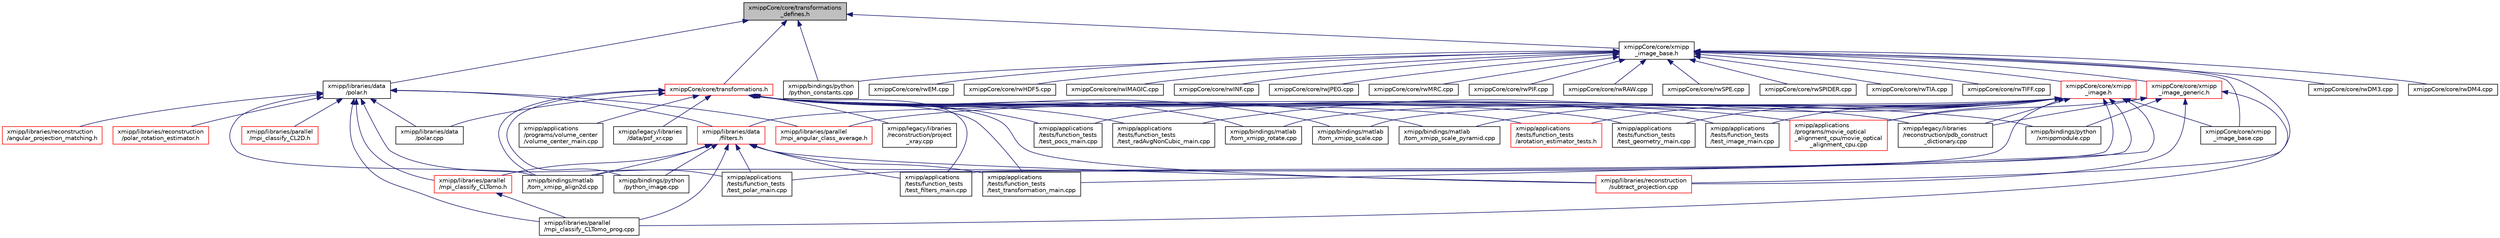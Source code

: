 digraph "xmippCore/core/transformations_defines.h"
{
  edge [fontname="Helvetica",fontsize="10",labelfontname="Helvetica",labelfontsize="10"];
  node [fontname="Helvetica",fontsize="10",shape=record];
  Node1 [label="xmippCore/core/transformations\l_defines.h",height=0.2,width=0.4,color="black", fillcolor="grey75", style="filled", fontcolor="black"];
  Node1 -> Node2 [dir="back",color="midnightblue",fontsize="10",style="solid",fontname="Helvetica"];
  Node2 [label="xmipp/bindings/python\l/python_constants.cpp",height=0.2,width=0.4,color="black", fillcolor="white", style="filled",URL="$python__constants_8cpp.html"];
  Node1 -> Node3 [dir="back",color="midnightblue",fontsize="10",style="solid",fontname="Helvetica"];
  Node3 [label="xmipp/libraries/data\l/polar.h",height=0.2,width=0.4,color="black", fillcolor="white", style="filled",URL="$polar_8h.html"];
  Node3 -> Node4 [dir="back",color="midnightblue",fontsize="10",style="solid",fontname="Helvetica"];
  Node4 [label="xmipp/applications\l/tests/function_tests\l/test_polar_main.cpp",height=0.2,width=0.4,color="black", fillcolor="white", style="filled",URL="$test__polar__main_8cpp.html"];
  Node3 -> Node5 [dir="back",color="midnightblue",fontsize="10",style="solid",fontname="Helvetica"];
  Node5 [label="xmipp/bindings/matlab\l/tom_xmipp_align2d.cpp",height=0.2,width=0.4,color="black", fillcolor="white", style="filled",URL="$tom__xmipp__align2d_8cpp.html"];
  Node3 -> Node6 [dir="back",color="midnightblue",fontsize="10",style="solid",fontname="Helvetica"];
  Node6 [label="xmipp/libraries/data\l/filters.h",height=0.2,width=0.4,color="red", fillcolor="white", style="filled",URL="$filters_8h.html"];
  Node6 -> Node8 [dir="back",color="midnightblue",fontsize="10",style="solid",fontname="Helvetica"];
  Node8 [label="xmipp/applications\l/tests/function_tests\l/test_filters_main.cpp",height=0.2,width=0.4,color="black", fillcolor="white", style="filled",URL="$test__filters__main_8cpp.html"];
  Node6 -> Node4 [dir="back",color="midnightblue",fontsize="10",style="solid",fontname="Helvetica"];
  Node6 -> Node9 [dir="back",color="midnightblue",fontsize="10",style="solid",fontname="Helvetica"];
  Node9 [label="xmipp/applications\l/tests/function_tests\l/test_transformation_main.cpp",height=0.2,width=0.4,color="black", fillcolor="white", style="filled",URL="$test__transformation__main_8cpp.html"];
  Node6 -> Node5 [dir="back",color="midnightblue",fontsize="10",style="solid",fontname="Helvetica"];
  Node6 -> Node10 [dir="back",color="midnightblue",fontsize="10",style="solid",fontname="Helvetica"];
  Node10 [label="xmipp/bindings/python\l/python_image.cpp",height=0.2,width=0.4,color="black", fillcolor="white", style="filled",URL="$python__image_8cpp.html"];
  Node6 -> Node172 [dir="back",color="midnightblue",fontsize="10",style="solid",fontname="Helvetica"];
  Node172 [label="xmipp/libraries/parallel\l/mpi_classify_CLTomo.h",height=0.2,width=0.4,color="red", fillcolor="white", style="filled",URL="$mpi__classify__CLTomo_8h.html"];
  Node172 -> Node174 [dir="back",color="midnightblue",fontsize="10",style="solid",fontname="Helvetica"];
  Node174 [label="xmipp/libraries/parallel\l/mpi_classify_CLTomo_prog.cpp",height=0.2,width=0.4,color="black", fillcolor="white", style="filled",URL="$mpi__classify__CLTomo__prog_8cpp.html"];
  Node6 -> Node174 [dir="back",color="midnightblue",fontsize="10",style="solid",fontname="Helvetica"];
  Node6 -> Node124 [dir="back",color="midnightblue",fontsize="10",style="solid",fontname="Helvetica"];
  Node124 [label="xmipp/libraries/reconstruction\l/subtract_projection.cpp",height=0.2,width=0.4,color="red", fillcolor="white", style="filled",URL="$subtract__projection_8cpp.html"];
  Node3 -> Node253 [dir="back",color="midnightblue",fontsize="10",style="solid",fontname="Helvetica"];
  Node253 [label="xmipp/libraries/data\l/polar.cpp",height=0.2,width=0.4,color="black", fillcolor="white", style="filled",URL="$polar_8cpp.html"];
  Node3 -> Node254 [dir="back",color="midnightblue",fontsize="10",style="solid",fontname="Helvetica"];
  Node254 [label="xmipp/libraries/parallel\l/mpi_angular_class_average.h",height=0.2,width=0.4,color="red", fillcolor="white", style="filled",URL="$mpi__angular__class__average_8h.html"];
  Node3 -> Node257 [dir="back",color="midnightblue",fontsize="10",style="solid",fontname="Helvetica"];
  Node257 [label="xmipp/libraries/parallel\l/mpi_classify_CL2D.h",height=0.2,width=0.4,color="red", fillcolor="white", style="filled",URL="$mpi__classify__CL2D_8h.html"];
  Node3 -> Node172 [dir="back",color="midnightblue",fontsize="10",style="solid",fontname="Helvetica"];
  Node3 -> Node174 [dir="back",color="midnightblue",fontsize="10",style="solid",fontname="Helvetica"];
  Node3 -> Node259 [dir="back",color="midnightblue",fontsize="10",style="solid",fontname="Helvetica"];
  Node259 [label="xmipp/libraries/reconstruction\l/angular_projection_matching.h",height=0.2,width=0.4,color="red", fillcolor="white", style="filled",URL="$angular__projection__matching_8h.html"];
  Node3 -> Node264 [dir="back",color="midnightblue",fontsize="10",style="solid",fontname="Helvetica"];
  Node264 [label="xmipp/libraries/reconstruction\l/polar_rotation_estimator.h",height=0.2,width=0.4,color="red", fillcolor="white", style="filled",URL="$polar__rotation__estimator_8h.html"];
  Node1 -> Node267 [dir="back",color="midnightblue",fontsize="10",style="solid",fontname="Helvetica"];
  Node267 [label="xmippCore/core/xmipp\l_image_base.h",height=0.2,width=0.4,color="black", fillcolor="white", style="filled",URL="$xmipp__image__base_8h.html"];
  Node267 -> Node2 [dir="back",color="midnightblue",fontsize="10",style="solid",fontname="Helvetica"];
  Node267 -> Node124 [dir="back",color="midnightblue",fontsize="10",style="solid",fontname="Helvetica"];
  Node267 -> Node268 [dir="back",color="midnightblue",fontsize="10",style="solid",fontname="Helvetica"];
  Node268 [label="xmippCore/core/xmipp\l_image.h",height=0.2,width=0.4,color="red", fillcolor="white", style="filled",URL="$xmipp__image_8h.html"];
  Node268 -> Node271 [dir="back",color="midnightblue",fontsize="10",style="solid",fontname="Helvetica"];
  Node271 [label="xmipp/applications\l/programs/movie_optical\l_alignment_cpu/movie_optical\l_alignment_cpu.cpp",height=0.2,width=0.4,color="red", fillcolor="white", style="filled",URL="$movie__optical__alignment__cpu_8cpp.html"];
  Node268 -> Node276 [dir="back",color="midnightblue",fontsize="10",style="solid",fontname="Helvetica"];
  Node276 [label="xmipp/applications\l/tests/function_tests\l/arotation_estimator_tests.h",height=0.2,width=0.4,color="red", fillcolor="white", style="filled",URL="$arotation__estimator__tests_8h.html"];
  Node268 -> Node8 [dir="back",color="midnightblue",fontsize="10",style="solid",fontname="Helvetica"];
  Node268 -> Node281 [dir="back",color="midnightblue",fontsize="10",style="solid",fontname="Helvetica"];
  Node281 [label="xmipp/applications\l/tests/function_tests\l/test_geometry_main.cpp",height=0.2,width=0.4,color="black", fillcolor="white", style="filled",URL="$test__geometry__main_8cpp.html"];
  Node268 -> Node283 [dir="back",color="midnightblue",fontsize="10",style="solid",fontname="Helvetica"];
  Node283 [label="xmipp/applications\l/tests/function_tests\l/test_image_main.cpp",height=0.2,width=0.4,color="black", fillcolor="white", style="filled",URL="$test__image__main_8cpp.html"];
  Node268 -> Node139 [dir="back",color="midnightblue",fontsize="10",style="solid",fontname="Helvetica"];
  Node139 [label="xmipp/applications\l/tests/function_tests\l/test_pocs_main.cpp",height=0.2,width=0.4,color="black", fillcolor="white", style="filled",URL="$test__pocs__main_8cpp.html"];
  Node268 -> Node4 [dir="back",color="midnightblue",fontsize="10",style="solid",fontname="Helvetica"];
  Node268 -> Node285 [dir="back",color="midnightblue",fontsize="10",style="solid",fontname="Helvetica"];
  Node285 [label="xmipp/applications\l/tests/function_tests\l/test_radAvgNonCubic_main.cpp",height=0.2,width=0.4,color="black", fillcolor="white", style="filled",URL="$test__radAvgNonCubic__main_8cpp.html"];
  Node268 -> Node9 [dir="back",color="midnightblue",fontsize="10",style="solid",fontname="Helvetica"];
  Node268 -> Node5 [dir="back",color="midnightblue",fontsize="10",style="solid",fontname="Helvetica"];
  Node268 -> Node293 [dir="back",color="midnightblue",fontsize="10",style="solid",fontname="Helvetica"];
  Node293 [label="xmipp/bindings/matlab\l/tom_xmipp_rotate.cpp",height=0.2,width=0.4,color="black", fillcolor="white", style="filled",URL="$tom__xmipp__rotate_8cpp.html"];
  Node268 -> Node294 [dir="back",color="midnightblue",fontsize="10",style="solid",fontname="Helvetica"];
  Node294 [label="xmipp/bindings/matlab\l/tom_xmipp_scale.cpp",height=0.2,width=0.4,color="black", fillcolor="white", style="filled",URL="$tom__xmipp__scale_8cpp.html"];
  Node268 -> Node295 [dir="back",color="midnightblue",fontsize="10",style="solid",fontname="Helvetica"];
  Node295 [label="xmipp/bindings/matlab\l/tom_xmipp_scale_pyramid.cpp",height=0.2,width=0.4,color="black", fillcolor="white", style="filled",URL="$tom__xmipp__scale__pyramid_8cpp.html"];
  Node268 -> Node320 [dir="back",color="midnightblue",fontsize="10",style="solid",fontname="Helvetica"];
  Node320 [label="xmipp/legacy/libraries\l/reconstruction/pdb_construct\l_dictionary.cpp",height=0.2,width=0.4,color="black", fillcolor="white", style="filled",URL="$pdb__construct__dictionary_8cpp.html"];
  Node268 -> Node6 [dir="back",color="midnightblue",fontsize="10",style="solid",fontname="Helvetica"];
  Node268 -> Node254 [dir="back",color="midnightblue",fontsize="10",style="solid",fontname="Helvetica"];
  Node268 -> Node659 [dir="back",color="midnightblue",fontsize="10",style="solid",fontname="Helvetica"];
  Node659 [label="xmippCore/core/xmipp\l_image_base.cpp",height=0.2,width=0.4,color="black", fillcolor="white", style="filled",URL="$xmipp__image__base_8cpp.html"];
  Node267 -> Node664 [dir="back",color="midnightblue",fontsize="10",style="solid",fontname="Helvetica"];
  Node664 [label="xmippCore/core/xmipp\l_image_generic.h",height=0.2,width=0.4,color="red", fillcolor="white", style="filled",URL="$xmipp__image__generic_8h.html"];
  Node664 -> Node271 [dir="back",color="midnightblue",fontsize="10",style="solid",fontname="Helvetica"];
  Node664 -> Node41 [dir="back",color="midnightblue",fontsize="10",style="solid",fontname="Helvetica"];
  Node41 [label="xmipp/bindings/python\l/xmippmodule.cpp",height=0.2,width=0.4,color="black", fillcolor="white", style="filled",URL="$xmippmodule_8cpp.html"];
  Node664 -> Node320 [dir="back",color="midnightblue",fontsize="10",style="solid",fontname="Helvetica"];
  Node664 -> Node174 [dir="back",color="midnightblue",fontsize="10",style="solid",fontname="Helvetica"];
  Node664 -> Node124 [dir="back",color="midnightblue",fontsize="10",style="solid",fontname="Helvetica"];
  Node267 -> Node680 [dir="back",color="midnightblue",fontsize="10",style="solid",fontname="Helvetica"];
  Node680 [label="xmippCore/core/rwDM3.cpp",height=0.2,width=0.4,color="black", fillcolor="white", style="filled",URL="$rwDM3_8cpp.html"];
  Node267 -> Node681 [dir="back",color="midnightblue",fontsize="10",style="solid",fontname="Helvetica"];
  Node681 [label="xmippCore/core/rwDM4.cpp",height=0.2,width=0.4,color="black", fillcolor="white", style="filled",URL="$rwDM4_8cpp.html"];
  Node267 -> Node682 [dir="back",color="midnightblue",fontsize="10",style="solid",fontname="Helvetica"];
  Node682 [label="xmippCore/core/rwEM.cpp",height=0.2,width=0.4,color="black", fillcolor="white", style="filled",URL="$rwEM_8cpp.html"];
  Node267 -> Node683 [dir="back",color="midnightblue",fontsize="10",style="solid",fontname="Helvetica"];
  Node683 [label="xmippCore/core/rwHDF5.cpp",height=0.2,width=0.4,color="black", fillcolor="white", style="filled",URL="$rwHDF5_8cpp.html"];
  Node267 -> Node684 [dir="back",color="midnightblue",fontsize="10",style="solid",fontname="Helvetica"];
  Node684 [label="xmippCore/core/rwIMAGIC.cpp",height=0.2,width=0.4,color="black", fillcolor="white", style="filled",URL="$rwIMAGIC_8cpp.html"];
  Node267 -> Node685 [dir="back",color="midnightblue",fontsize="10",style="solid",fontname="Helvetica"];
  Node685 [label="xmippCore/core/rwINF.cpp",height=0.2,width=0.4,color="black", fillcolor="white", style="filled",URL="$rwINF_8cpp.html"];
  Node267 -> Node686 [dir="back",color="midnightblue",fontsize="10",style="solid",fontname="Helvetica"];
  Node686 [label="xmippCore/core/rwJPEG.cpp",height=0.2,width=0.4,color="black", fillcolor="white", style="filled",URL="$rwJPEG_8cpp.html"];
  Node267 -> Node687 [dir="back",color="midnightblue",fontsize="10",style="solid",fontname="Helvetica"];
  Node687 [label="xmippCore/core/rwMRC.cpp",height=0.2,width=0.4,color="black", fillcolor="white", style="filled",URL="$rwMRC_8cpp.html"];
  Node267 -> Node688 [dir="back",color="midnightblue",fontsize="10",style="solid",fontname="Helvetica"];
  Node688 [label="xmippCore/core/rwPIF.cpp",height=0.2,width=0.4,color="black", fillcolor="white", style="filled",URL="$rwPIF_8cpp.html"];
  Node267 -> Node689 [dir="back",color="midnightblue",fontsize="10",style="solid",fontname="Helvetica"];
  Node689 [label="xmippCore/core/rwRAW.cpp",height=0.2,width=0.4,color="black", fillcolor="white", style="filled",URL="$rwRAW_8cpp.html"];
  Node267 -> Node690 [dir="back",color="midnightblue",fontsize="10",style="solid",fontname="Helvetica"];
  Node690 [label="xmippCore/core/rwSPE.cpp",height=0.2,width=0.4,color="black", fillcolor="white", style="filled",URL="$rwSPE_8cpp.html"];
  Node267 -> Node691 [dir="back",color="midnightblue",fontsize="10",style="solid",fontname="Helvetica"];
  Node691 [label="xmippCore/core/rwSPIDER.cpp",height=0.2,width=0.4,color="black", fillcolor="white", style="filled",URL="$rwSPIDER_8cpp.html"];
  Node267 -> Node692 [dir="back",color="midnightblue",fontsize="10",style="solid",fontname="Helvetica"];
  Node692 [label="xmippCore/core/rwTIA.cpp",height=0.2,width=0.4,color="black", fillcolor="white", style="filled",URL="$rwTIA_8cpp.html"];
  Node267 -> Node693 [dir="back",color="midnightblue",fontsize="10",style="solid",fontname="Helvetica"];
  Node693 [label="xmippCore/core/rwTIFF.cpp",height=0.2,width=0.4,color="black", fillcolor="white", style="filled",URL="$rwTIFF_8cpp.html"];
  Node267 -> Node659 [dir="back",color="midnightblue",fontsize="10",style="solid",fontname="Helvetica"];
  Node1 -> Node694 [dir="back",color="midnightblue",fontsize="10",style="solid",fontname="Helvetica"];
  Node694 [label="xmippCore/core/transformations.h",height=0.2,width=0.4,color="red", fillcolor="white", style="filled",URL="$transformations_8h.html"];
  Node694 -> Node271 [dir="back",color="midnightblue",fontsize="10",style="solid",fontname="Helvetica"];
  Node694 -> Node366 [dir="back",color="midnightblue",fontsize="10",style="solid",fontname="Helvetica"];
  Node366 [label="xmipp/applications\l/programs/volume_center\l/volume_center_main.cpp",height=0.2,width=0.4,color="black", fillcolor="white", style="filled",URL="$volume__center__main_8cpp.html"];
  Node694 -> Node276 [dir="back",color="midnightblue",fontsize="10",style="solid",fontname="Helvetica"];
  Node694 -> Node8 [dir="back",color="midnightblue",fontsize="10",style="solid",fontname="Helvetica"];
  Node694 -> Node281 [dir="back",color="midnightblue",fontsize="10",style="solid",fontname="Helvetica"];
  Node694 -> Node283 [dir="back",color="midnightblue",fontsize="10",style="solid",fontname="Helvetica"];
  Node694 -> Node139 [dir="back",color="midnightblue",fontsize="10",style="solid",fontname="Helvetica"];
  Node694 -> Node285 [dir="back",color="midnightblue",fontsize="10",style="solid",fontname="Helvetica"];
  Node694 -> Node9 [dir="back",color="midnightblue",fontsize="10",style="solid",fontname="Helvetica"];
  Node694 -> Node5 [dir="back",color="midnightblue",fontsize="10",style="solid",fontname="Helvetica"];
  Node694 -> Node293 [dir="back",color="midnightblue",fontsize="10",style="solid",fontname="Helvetica"];
  Node694 -> Node294 [dir="back",color="midnightblue",fontsize="10",style="solid",fontname="Helvetica"];
  Node694 -> Node295 [dir="back",color="midnightblue",fontsize="10",style="solid",fontname="Helvetica"];
  Node694 -> Node10 [dir="back",color="midnightblue",fontsize="10",style="solid",fontname="Helvetica"];
  Node694 -> Node41 [dir="back",color="midnightblue",fontsize="10",style="solid",fontname="Helvetica"];
  Node694 -> Node301 [dir="back",color="midnightblue",fontsize="10",style="solid",fontname="Helvetica"];
  Node301 [label="xmipp/legacy/libraries\l/data/psf_xr.cpp",height=0.2,width=0.4,color="black", fillcolor="white", style="filled",URL="$psf__xr_8cpp.html"];
  Node694 -> Node320 [dir="back",color="midnightblue",fontsize="10",style="solid",fontname="Helvetica"];
  Node694 -> Node309 [dir="back",color="midnightblue",fontsize="10",style="solid",fontname="Helvetica"];
  Node309 [label="xmipp/legacy/libraries\l/reconstruction/project\l_xray.cpp",height=0.2,width=0.4,color="black", fillcolor="white", style="filled",URL="$project__xray_8cpp.html"];
  Node694 -> Node253 [dir="back",color="midnightblue",fontsize="10",style="solid",fontname="Helvetica"];
  Node694 -> Node124 [dir="back",color="midnightblue",fontsize="10",style="solid",fontname="Helvetica"];
}
